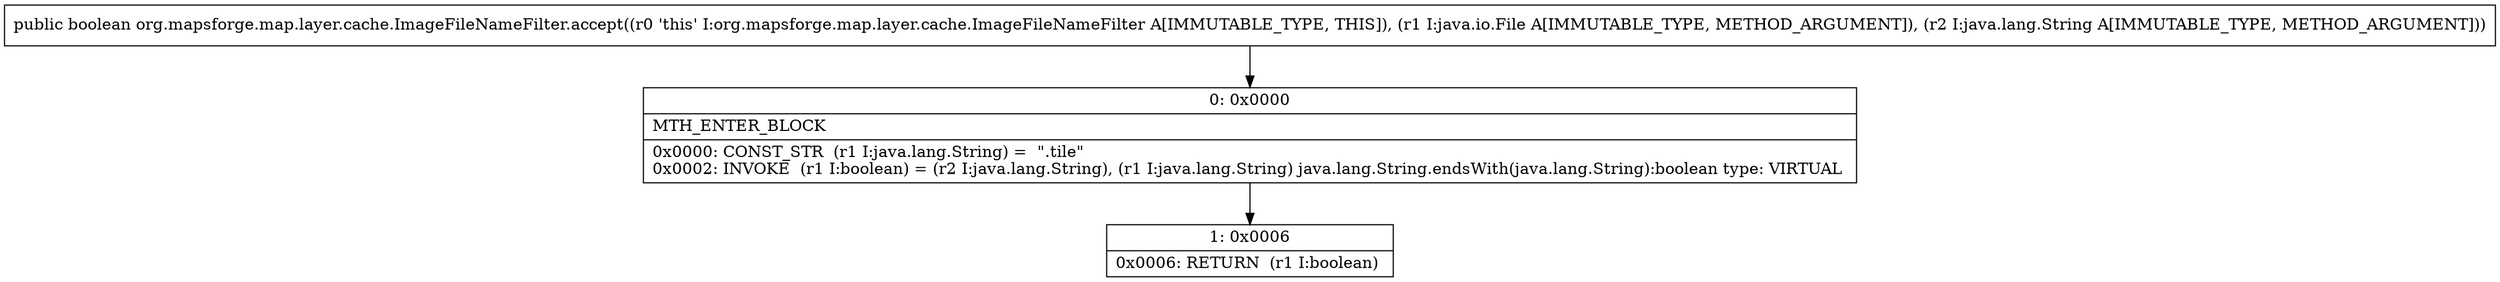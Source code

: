 digraph "CFG fororg.mapsforge.map.layer.cache.ImageFileNameFilter.accept(Ljava\/io\/File;Ljava\/lang\/String;)Z" {
Node_0 [shape=record,label="{0\:\ 0x0000|MTH_ENTER_BLOCK\l|0x0000: CONST_STR  (r1 I:java.lang.String) =  \".tile\" \l0x0002: INVOKE  (r1 I:boolean) = (r2 I:java.lang.String), (r1 I:java.lang.String) java.lang.String.endsWith(java.lang.String):boolean type: VIRTUAL \l}"];
Node_1 [shape=record,label="{1\:\ 0x0006|0x0006: RETURN  (r1 I:boolean) \l}"];
MethodNode[shape=record,label="{public boolean org.mapsforge.map.layer.cache.ImageFileNameFilter.accept((r0 'this' I:org.mapsforge.map.layer.cache.ImageFileNameFilter A[IMMUTABLE_TYPE, THIS]), (r1 I:java.io.File A[IMMUTABLE_TYPE, METHOD_ARGUMENT]), (r2 I:java.lang.String A[IMMUTABLE_TYPE, METHOD_ARGUMENT])) }"];
MethodNode -> Node_0;
Node_0 -> Node_1;
}

